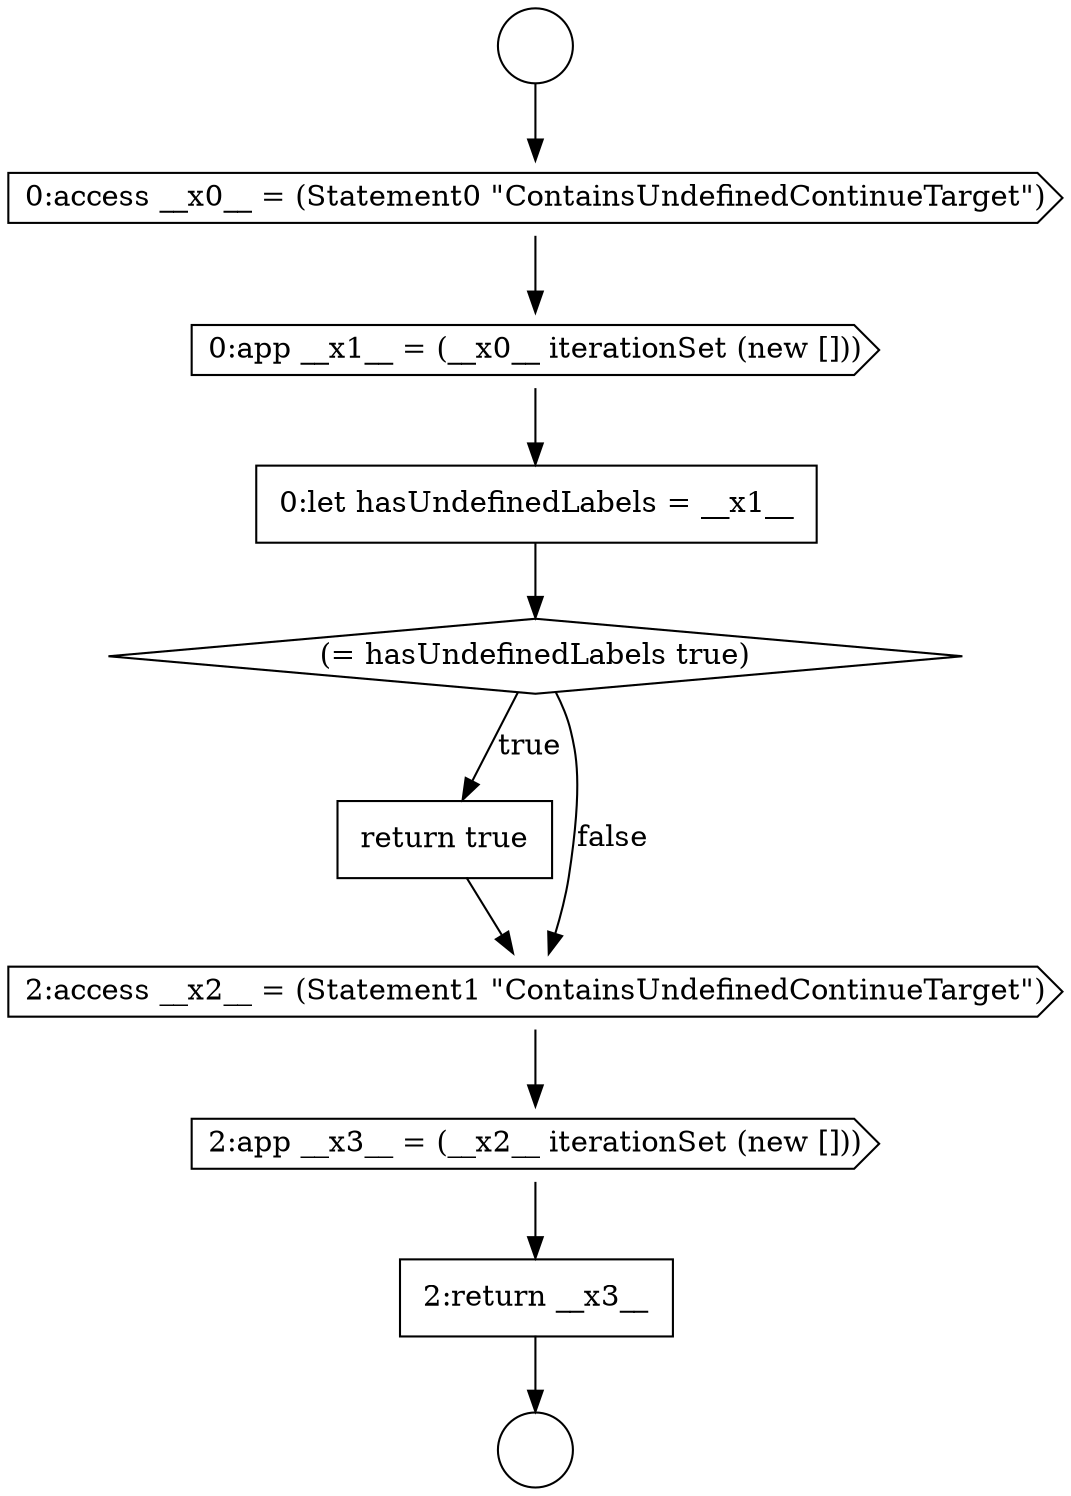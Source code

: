 digraph {
  node6227 [shape=none, margin=0, label=<<font color="black">
    <table border="0" cellborder="1" cellspacing="0" cellpadding="10">
      <tr><td align="left">return true</td></tr>
    </table>
  </font>> color="black" fillcolor="white" style=filled]
  node6221 [shape=circle label=" " color="black" fillcolor="white" style=filled]
  node6224 [shape=cds, label=<<font color="black">0:app __x1__ = (__x0__ iterationSet (new []))</font>> color="black" fillcolor="white" style=filled]
  node6228 [shape=cds, label=<<font color="black">2:access __x2__ = (Statement1 &quot;ContainsUndefinedContinueTarget&quot;)</font>> color="black" fillcolor="white" style=filled]
  node6229 [shape=cds, label=<<font color="black">2:app __x3__ = (__x2__ iterationSet (new []))</font>> color="black" fillcolor="white" style=filled]
  node6223 [shape=cds, label=<<font color="black">0:access __x0__ = (Statement0 &quot;ContainsUndefinedContinueTarget&quot;)</font>> color="black" fillcolor="white" style=filled]
  node6225 [shape=none, margin=0, label=<<font color="black">
    <table border="0" cellborder="1" cellspacing="0" cellpadding="10">
      <tr><td align="left">0:let hasUndefinedLabels = __x1__</td></tr>
    </table>
  </font>> color="black" fillcolor="white" style=filled]
  node6230 [shape=none, margin=0, label=<<font color="black">
    <table border="0" cellborder="1" cellspacing="0" cellpadding="10">
      <tr><td align="left">2:return __x3__</td></tr>
    </table>
  </font>> color="black" fillcolor="white" style=filled]
  node6226 [shape=diamond, label=<<font color="black">(= hasUndefinedLabels true)</font>> color="black" fillcolor="white" style=filled]
  node6222 [shape=circle label=" " color="black" fillcolor="white" style=filled]
  node6224 -> node6225 [ color="black"]
  node6226 -> node6227 [label=<<font color="black">true</font>> color="black"]
  node6226 -> node6228 [label=<<font color="black">false</font>> color="black"]
  node6223 -> node6224 [ color="black"]
  node6225 -> node6226 [ color="black"]
  node6229 -> node6230 [ color="black"]
  node6227 -> node6228 [ color="black"]
  node6221 -> node6223 [ color="black"]
  node6228 -> node6229 [ color="black"]
  node6230 -> node6222 [ color="black"]
}
